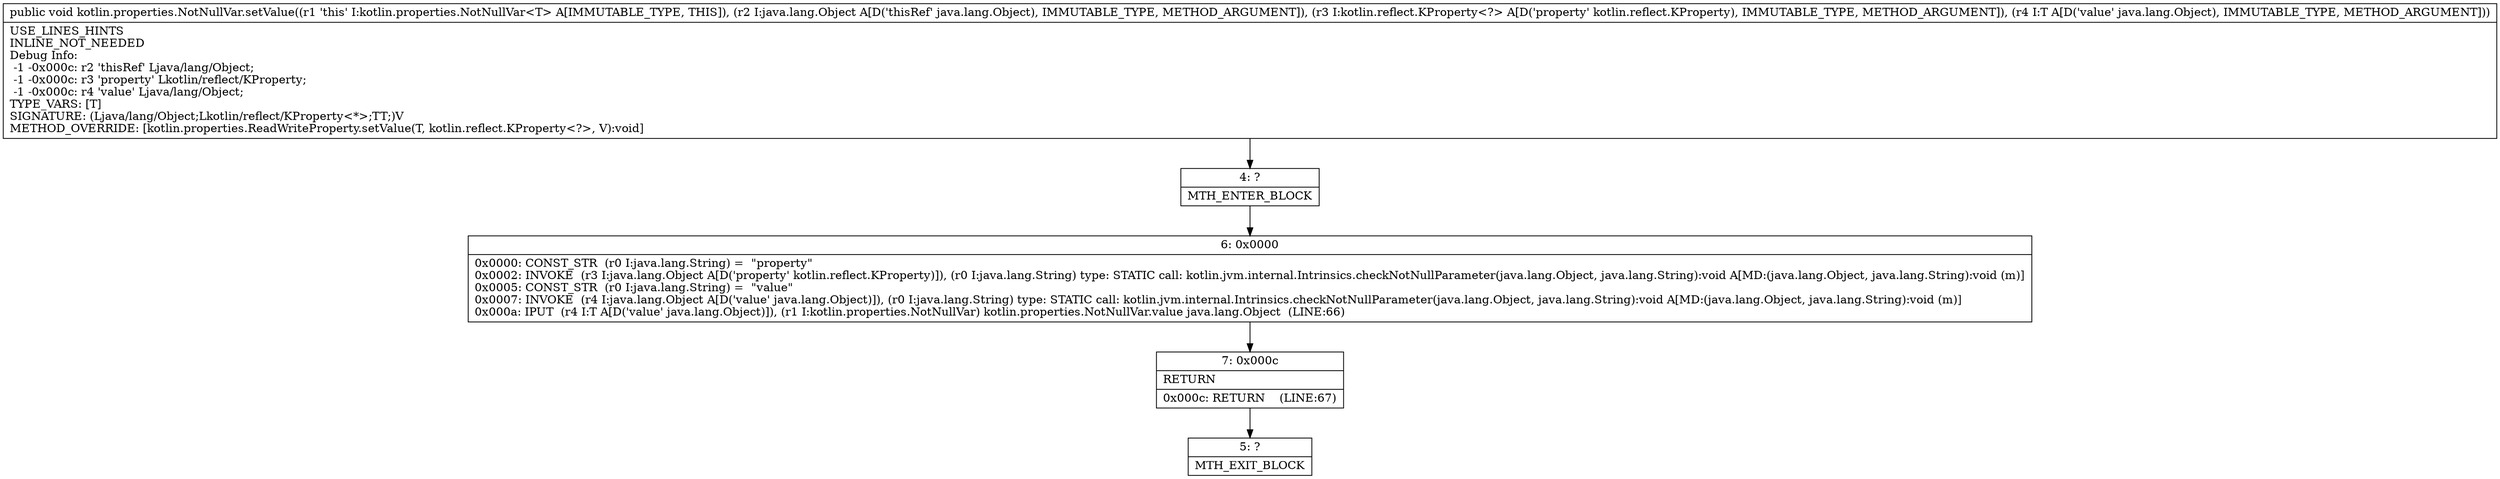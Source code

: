 digraph "CFG forkotlin.properties.NotNullVar.setValue(Ljava\/lang\/Object;Lkotlin\/reflect\/KProperty;Ljava\/lang\/Object;)V" {
Node_4 [shape=record,label="{4\:\ ?|MTH_ENTER_BLOCK\l}"];
Node_6 [shape=record,label="{6\:\ 0x0000|0x0000: CONST_STR  (r0 I:java.lang.String) =  \"property\" \l0x0002: INVOKE  (r3 I:java.lang.Object A[D('property' kotlin.reflect.KProperty)]), (r0 I:java.lang.String) type: STATIC call: kotlin.jvm.internal.Intrinsics.checkNotNullParameter(java.lang.Object, java.lang.String):void A[MD:(java.lang.Object, java.lang.String):void (m)]\l0x0005: CONST_STR  (r0 I:java.lang.String) =  \"value\" \l0x0007: INVOKE  (r4 I:java.lang.Object A[D('value' java.lang.Object)]), (r0 I:java.lang.String) type: STATIC call: kotlin.jvm.internal.Intrinsics.checkNotNullParameter(java.lang.Object, java.lang.String):void A[MD:(java.lang.Object, java.lang.String):void (m)]\l0x000a: IPUT  (r4 I:T A[D('value' java.lang.Object)]), (r1 I:kotlin.properties.NotNullVar) kotlin.properties.NotNullVar.value java.lang.Object  (LINE:66)\l}"];
Node_7 [shape=record,label="{7\:\ 0x000c|RETURN\l|0x000c: RETURN    (LINE:67)\l}"];
Node_5 [shape=record,label="{5\:\ ?|MTH_EXIT_BLOCK\l}"];
MethodNode[shape=record,label="{public void kotlin.properties.NotNullVar.setValue((r1 'this' I:kotlin.properties.NotNullVar\<T\> A[IMMUTABLE_TYPE, THIS]), (r2 I:java.lang.Object A[D('thisRef' java.lang.Object), IMMUTABLE_TYPE, METHOD_ARGUMENT]), (r3 I:kotlin.reflect.KProperty\<?\> A[D('property' kotlin.reflect.KProperty), IMMUTABLE_TYPE, METHOD_ARGUMENT]), (r4 I:T A[D('value' java.lang.Object), IMMUTABLE_TYPE, METHOD_ARGUMENT]))  | USE_LINES_HINTS\lINLINE_NOT_NEEDED\lDebug Info:\l  \-1 \-0x000c: r2 'thisRef' Ljava\/lang\/Object;\l  \-1 \-0x000c: r3 'property' Lkotlin\/reflect\/KProperty;\l  \-1 \-0x000c: r4 'value' Ljava\/lang\/Object;\lTYPE_VARS: [T]\lSIGNATURE: (Ljava\/lang\/Object;Lkotlin\/reflect\/KProperty\<*\>;TT;)V\lMETHOD_OVERRIDE: [kotlin.properties.ReadWriteProperty.setValue(T, kotlin.reflect.KProperty\<?\>, V):void]\l}"];
MethodNode -> Node_4;Node_4 -> Node_6;
Node_6 -> Node_7;
Node_7 -> Node_5;
}

